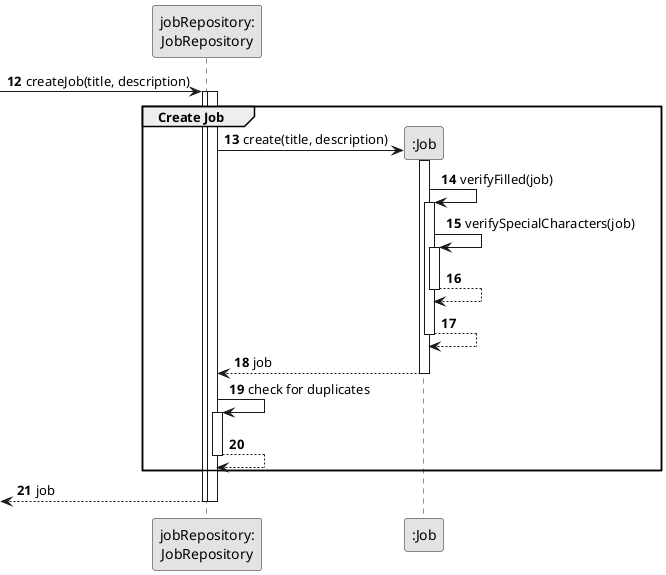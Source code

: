 @startuml
skinparam monochrome true
skinparam packageStyle rectangle
skinparam shadowing false

autonumber 12

'hide footbox
participant "jobRepository:\nJobRepository" as JobRepository
participant ":Job" as Job
-> JobRepository : createJob(title, description)
activate JobRepository

group Create Job
activate JobRepository

    JobRepository -> Job** : create(title, description)
        activate Job

    Job -> Job : verifyFilled(job)
        activate Job
        Job -> Job : verifySpecialCharacters(job)
        activate Job
        Job --> Job
        deactivate Job
    Job --> Job
    deactivate Job
    'Job -> Job : addJob(job)
    Job --> JobRepository : job
    deactivate Job
    JobRepository -> JobRepository : check for duplicates
    activate JobRepository
    JobRepository --> JobRepository
deactivate JobRepository
    deactivate Job
end
<-- JobRepository : job
deactivate JobRepository
deactivate JobRepository

@enduml

